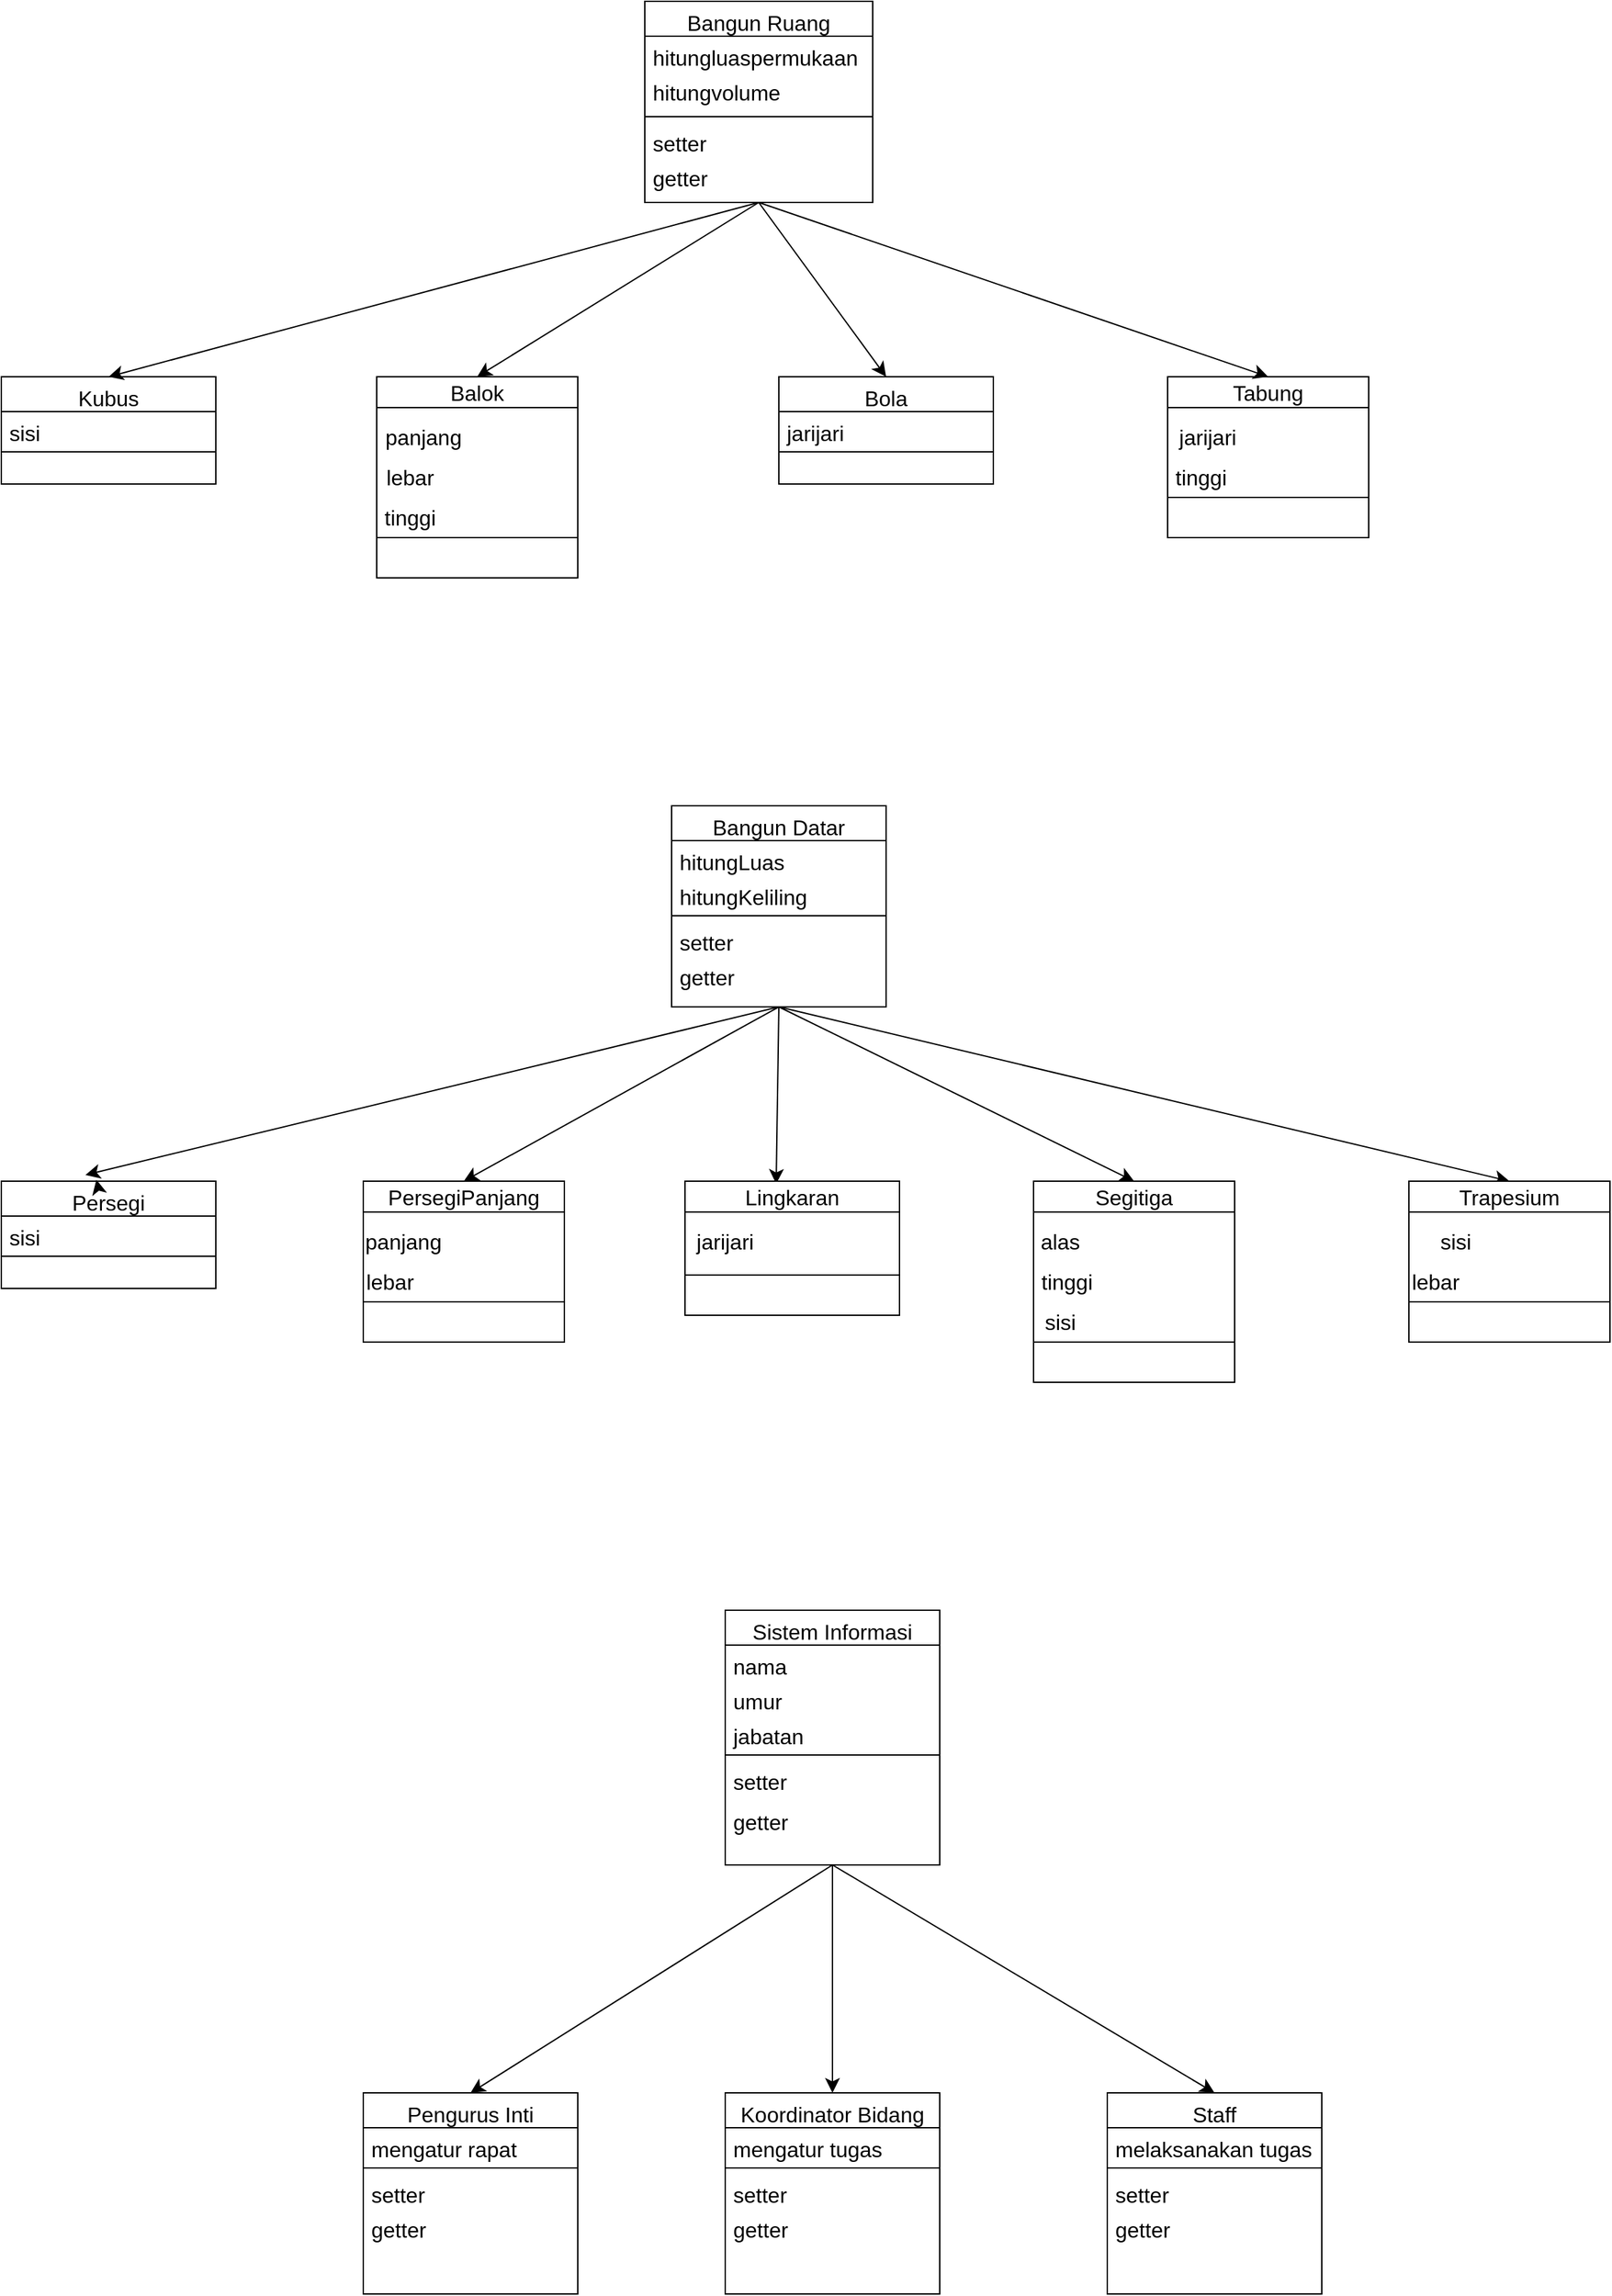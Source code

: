 <mxfile version="21.1.8" type="device">
  <diagram name="Page-1" id="-yx-HZJprW93p0QmD1hM">
    <mxGraphModel dx="5200" dy="3545" grid="1" gridSize="10" guides="1" tooltips="1" connect="1" arrows="1" fold="1" page="0" pageScale="1" pageWidth="850" pageHeight="1100" math="0" shadow="0">
      <root>
        <mxCell id="0" />
        <mxCell id="1" parent="0" />
        <mxCell id="7eCgQj-QM-wQ5T2kNAyV-15" value="Persegi" style="swimlane;fontStyle=0;align=center;verticalAlign=top;childLayout=stackLayout;horizontal=1;startSize=26;horizontalStack=0;resizeParent=1;resizeLast=0;collapsible=1;marginBottom=0;rounded=0;shadow=0;strokeWidth=1;fontSize=16;" vertex="1" parent="1">
          <mxGeometry x="-560" y="-160" width="160" height="80" as="geometry">
            <mxRectangle x="340" y="380" width="170" height="26" as="alternateBounds" />
          </mxGeometry>
        </mxCell>
        <mxCell id="7eCgQj-QM-wQ5T2kNAyV-16" value="sisi" style="text;align=left;verticalAlign=top;spacingLeft=4;spacingRight=4;overflow=hidden;rotatable=0;points=[[0,0.5],[1,0.5]];portConstraint=eastwest;fontSize=16;" vertex="1" parent="7eCgQj-QM-wQ5T2kNAyV-15">
          <mxGeometry y="26" width="160" height="26" as="geometry" />
        </mxCell>
        <mxCell id="7eCgQj-QM-wQ5T2kNAyV-17" value="" style="line;html=1;strokeWidth=1;align=left;verticalAlign=middle;spacingTop=-1;spacingLeft=3;spacingRight=3;rotatable=0;labelPosition=right;points=[];portConstraint=eastwest;fontSize=16;" vertex="1" parent="7eCgQj-QM-wQ5T2kNAyV-15">
          <mxGeometry y="52" width="160" height="8" as="geometry" />
        </mxCell>
        <mxCell id="7eCgQj-QM-wQ5T2kNAyV-88" style="edgeStyle=none;curved=1;rounded=0;orthogonalLoop=1;jettySize=auto;html=1;exitX=0.5;exitY=1;exitDx=0;exitDy=0;fontSize=12;startSize=8;endSize=8;entryX=0.392;entryY=-0.058;entryDx=0;entryDy=0;entryPerimeter=0;" edge="1" parent="1" source="7eCgQj-QM-wQ5T2kNAyV-19" target="7eCgQj-QM-wQ5T2kNAyV-15">
          <mxGeometry relative="1" as="geometry">
            <mxPoint x="-460" y="270" as="targetPoint" />
          </mxGeometry>
        </mxCell>
        <mxCell id="7eCgQj-QM-wQ5T2kNAyV-89" style="edgeStyle=none;curved=1;rounded=0;orthogonalLoop=1;jettySize=auto;html=1;exitX=0.5;exitY=1;exitDx=0;exitDy=0;entryX=0.5;entryY=0;entryDx=0;entryDy=0;fontSize=12;startSize=8;endSize=8;" edge="1" parent="1" source="7eCgQj-QM-wQ5T2kNAyV-19" target="7eCgQj-QM-wQ5T2kNAyV-36">
          <mxGeometry relative="1" as="geometry" />
        </mxCell>
        <mxCell id="7eCgQj-QM-wQ5T2kNAyV-90" style="edgeStyle=none;curved=1;rounded=0;orthogonalLoop=1;jettySize=auto;html=1;exitX=0.5;exitY=1;exitDx=0;exitDy=0;fontSize=12;startSize=8;endSize=8;entryX=0.425;entryY=0.02;entryDx=0;entryDy=0;entryPerimeter=0;" edge="1" parent="1" source="7eCgQj-QM-wQ5T2kNAyV-19" target="7eCgQj-QM-wQ5T2kNAyV-76">
          <mxGeometry relative="1" as="geometry">
            <mxPoint x="30" y="-160" as="targetPoint" />
          </mxGeometry>
        </mxCell>
        <mxCell id="7eCgQj-QM-wQ5T2kNAyV-92" style="edgeStyle=none;curved=1;rounded=0;orthogonalLoop=1;jettySize=auto;html=1;exitX=0.5;exitY=1;exitDx=0;exitDy=0;entryX=0.5;entryY=0;entryDx=0;entryDy=0;fontSize=12;startSize=8;endSize=8;" edge="1" parent="1" source="7eCgQj-QM-wQ5T2kNAyV-19" target="7eCgQj-QM-wQ5T2kNAyV-84">
          <mxGeometry relative="1" as="geometry" />
        </mxCell>
        <mxCell id="7eCgQj-QM-wQ5T2kNAyV-111" style="edgeStyle=none;curved=1;rounded=0;orthogonalLoop=1;jettySize=auto;html=1;exitX=0.5;exitY=1;exitDx=0;exitDy=0;entryX=0.5;entryY=0;entryDx=0;entryDy=0;fontSize=12;startSize=8;endSize=8;" edge="1" parent="1" source="7eCgQj-QM-wQ5T2kNAyV-19" target="7eCgQj-QM-wQ5T2kNAyV-79">
          <mxGeometry relative="1" as="geometry" />
        </mxCell>
        <mxCell id="7eCgQj-QM-wQ5T2kNAyV-19" value="Bangun Datar" style="swimlane;fontStyle=0;align=center;verticalAlign=top;childLayout=stackLayout;horizontal=1;startSize=26;horizontalStack=0;resizeParent=1;resizeLast=0;collapsible=1;marginBottom=0;rounded=0;shadow=0;strokeWidth=1;fontSize=16;" vertex="1" parent="1">
          <mxGeometry x="-60" y="-440" width="160" height="150" as="geometry">
            <mxRectangle x="550" y="140" width="160" height="26" as="alternateBounds" />
          </mxGeometry>
        </mxCell>
        <mxCell id="7eCgQj-QM-wQ5T2kNAyV-23" value="hitungLuas" style="text;align=left;verticalAlign=top;spacingLeft=4;spacingRight=4;overflow=hidden;rotatable=0;points=[[0,0.5],[1,0.5]];portConstraint=eastwest;rounded=0;shadow=0;html=0;fontSize=16;" vertex="1" parent="7eCgQj-QM-wQ5T2kNAyV-19">
          <mxGeometry y="26" width="160" height="26" as="geometry" />
        </mxCell>
        <mxCell id="7eCgQj-QM-wQ5T2kNAyV-24" value="hitungKeliling" style="text;align=left;verticalAlign=top;spacingLeft=4;spacingRight=4;overflow=hidden;rotatable=0;points=[[0,0.5],[1,0.5]];portConstraint=eastwest;rounded=0;shadow=0;html=0;fontSize=16;" vertex="1" parent="7eCgQj-QM-wQ5T2kNAyV-19">
          <mxGeometry y="52" width="160" height="26" as="geometry" />
        </mxCell>
        <mxCell id="7eCgQj-QM-wQ5T2kNAyV-25" value="" style="line;html=1;strokeWidth=1;align=left;verticalAlign=middle;spacingTop=-1;spacingLeft=3;spacingRight=3;rotatable=0;labelPosition=right;points=[];portConstraint=eastwest;fontSize=16;" vertex="1" parent="7eCgQj-QM-wQ5T2kNAyV-19">
          <mxGeometry y="78" width="160" height="8" as="geometry" />
        </mxCell>
        <mxCell id="7eCgQj-QM-wQ5T2kNAyV-26" value="setter" style="text;align=left;verticalAlign=top;spacingLeft=4;spacingRight=4;overflow=hidden;rotatable=0;points=[[0,0.5],[1,0.5]];portConstraint=eastwest;fontSize=16;" vertex="1" parent="7eCgQj-QM-wQ5T2kNAyV-19">
          <mxGeometry y="86" width="160" height="26" as="geometry" />
        </mxCell>
        <mxCell id="7eCgQj-QM-wQ5T2kNAyV-27" value="getter" style="text;align=left;verticalAlign=top;spacingLeft=4;spacingRight=4;overflow=hidden;rotatable=0;points=[[0,0.5],[1,0.5]];portConstraint=eastwest;fontSize=16;" vertex="1" parent="7eCgQj-QM-wQ5T2kNAyV-19">
          <mxGeometry y="112" width="160" height="26" as="geometry" />
        </mxCell>
        <mxCell id="7eCgQj-QM-wQ5T2kNAyV-36" value="&lt;span style=&quot;font-weight: normal;&quot;&gt;PersegiPanjang&lt;/span&gt;" style="swimlane;whiteSpace=wrap;html=1;fontSize=16;" vertex="1" parent="1">
          <mxGeometry x="-290" y="-160" width="150" height="120" as="geometry" />
        </mxCell>
        <mxCell id="7eCgQj-QM-wQ5T2kNAyV-37" value="panjang" style="text;strokeColor=none;fillColor=none;html=1;align=center;verticalAlign=middle;whiteSpace=wrap;rounded=0;fontSize=16;" vertex="1" parent="7eCgQj-QM-wQ5T2kNAyV-36">
          <mxGeometry y="30" width="60" height="30" as="geometry" />
        </mxCell>
        <mxCell id="7eCgQj-QM-wQ5T2kNAyV-39" value="lebar" style="text;strokeColor=none;fillColor=none;html=1;align=center;verticalAlign=middle;whiteSpace=wrap;rounded=0;fontSize=16;" vertex="1" parent="7eCgQj-QM-wQ5T2kNAyV-36">
          <mxGeometry x="-10" y="60" width="60" height="30" as="geometry" />
        </mxCell>
        <mxCell id="7eCgQj-QM-wQ5T2kNAyV-41" value="" style="rounded=0;whiteSpace=wrap;html=1;fontSize=16;" vertex="1" parent="7eCgQj-QM-wQ5T2kNAyV-36">
          <mxGeometry y="90" width="150" height="30" as="geometry" />
        </mxCell>
        <mxCell id="7eCgQj-QM-wQ5T2kNAyV-79" value="&lt;span style=&quot;font-weight: normal;&quot;&gt;Segitiga&lt;/span&gt;" style="swimlane;whiteSpace=wrap;html=1;fontSize=16;" vertex="1" parent="1">
          <mxGeometry x="210" y="-160" width="150" height="150" as="geometry" />
        </mxCell>
        <mxCell id="7eCgQj-QM-wQ5T2kNAyV-80" value="alas" style="text;strokeColor=none;fillColor=none;html=1;align=center;verticalAlign=middle;whiteSpace=wrap;rounded=0;fontSize=16;" vertex="1" parent="7eCgQj-QM-wQ5T2kNAyV-79">
          <mxGeometry x="-10" y="30" width="60" height="30" as="geometry" />
        </mxCell>
        <mxCell id="7eCgQj-QM-wQ5T2kNAyV-81" value="tinggi" style="text;strokeColor=none;fillColor=none;html=1;align=center;verticalAlign=middle;whiteSpace=wrap;rounded=0;fontSize=16;" vertex="1" parent="7eCgQj-QM-wQ5T2kNAyV-79">
          <mxGeometry x="-10" y="60" width="70" height="30" as="geometry" />
        </mxCell>
        <mxCell id="7eCgQj-QM-wQ5T2kNAyV-83" value="sisi" style="text;strokeColor=none;fillColor=none;html=1;align=center;verticalAlign=middle;whiteSpace=wrap;rounded=0;fontSize=16;" vertex="1" parent="7eCgQj-QM-wQ5T2kNAyV-79">
          <mxGeometry y="90" width="40" height="30" as="geometry" />
        </mxCell>
        <mxCell id="7eCgQj-QM-wQ5T2kNAyV-82" value="" style="rounded=0;whiteSpace=wrap;html=1;fontSize=16;movable=1;resizable=1;rotatable=1;deletable=1;editable=1;locked=0;connectable=1;" vertex="1" parent="7eCgQj-QM-wQ5T2kNAyV-79">
          <mxGeometry y="120" width="150" height="30" as="geometry" />
        </mxCell>
        <mxCell id="7eCgQj-QM-wQ5T2kNAyV-84" value="&lt;span style=&quot;font-weight: normal;&quot;&gt;Trapesium&lt;/span&gt;" style="swimlane;whiteSpace=wrap;html=1;fontSize=16;" vertex="1" parent="1">
          <mxGeometry x="490" y="-160" width="150" height="120" as="geometry" />
        </mxCell>
        <mxCell id="7eCgQj-QM-wQ5T2kNAyV-85" value="sisi" style="text;strokeColor=none;fillColor=none;html=1;align=center;verticalAlign=middle;whiteSpace=wrap;rounded=0;fontSize=16;" vertex="1" parent="7eCgQj-QM-wQ5T2kNAyV-84">
          <mxGeometry x="10" y="30" width="50" height="30" as="geometry" />
        </mxCell>
        <mxCell id="7eCgQj-QM-wQ5T2kNAyV-86" value="lebar" style="text;strokeColor=none;fillColor=none;html=1;align=center;verticalAlign=middle;whiteSpace=wrap;rounded=0;fontSize=16;" vertex="1" parent="7eCgQj-QM-wQ5T2kNAyV-84">
          <mxGeometry x="-10" y="60" width="60" height="30" as="geometry" />
        </mxCell>
        <mxCell id="7eCgQj-QM-wQ5T2kNAyV-87" value="" style="rounded=0;whiteSpace=wrap;html=1;fontSize=16;" vertex="1" parent="7eCgQj-QM-wQ5T2kNAyV-84">
          <mxGeometry y="90" width="150" height="30" as="geometry" />
        </mxCell>
        <mxCell id="7eCgQj-QM-wQ5T2kNAyV-93" style="edgeStyle=none;curved=1;rounded=0;orthogonalLoop=1;jettySize=auto;html=1;entryX=0.443;entryY=-0.014;entryDx=0;entryDy=0;entryPerimeter=0;fontSize=12;startSize=8;endSize=8;" edge="1" parent="1" source="7eCgQj-QM-wQ5T2kNAyV-15" target="7eCgQj-QM-wQ5T2kNAyV-15">
          <mxGeometry relative="1" as="geometry" />
        </mxCell>
        <mxCell id="7eCgQj-QM-wQ5T2kNAyV-94" value="Kubus" style="swimlane;fontStyle=0;align=center;verticalAlign=top;childLayout=stackLayout;horizontal=1;startSize=26;horizontalStack=0;resizeParent=1;resizeLast=0;collapsible=1;marginBottom=0;rounded=0;shadow=0;strokeWidth=1;fontSize=16;" vertex="1" parent="1">
          <mxGeometry x="-560" y="-760" width="160" height="80" as="geometry">
            <mxRectangle x="340" y="380" width="170" height="26" as="alternateBounds" />
          </mxGeometry>
        </mxCell>
        <mxCell id="7eCgQj-QM-wQ5T2kNAyV-95" value="sisi" style="text;align=left;verticalAlign=top;spacingLeft=4;spacingRight=4;overflow=hidden;rotatable=0;points=[[0,0.5],[1,0.5]];portConstraint=eastwest;fontSize=16;" vertex="1" parent="7eCgQj-QM-wQ5T2kNAyV-94">
          <mxGeometry y="26" width="160" height="26" as="geometry" />
        </mxCell>
        <mxCell id="7eCgQj-QM-wQ5T2kNAyV-96" value="" style="line;html=1;strokeWidth=1;align=left;verticalAlign=middle;spacingTop=-1;spacingLeft=3;spacingRight=3;rotatable=0;labelPosition=right;points=[];portConstraint=eastwest;fontSize=16;" vertex="1" parent="7eCgQj-QM-wQ5T2kNAyV-94">
          <mxGeometry y="52" width="160" height="8" as="geometry" />
        </mxCell>
        <mxCell id="7eCgQj-QM-wQ5T2kNAyV-97" value="&lt;span style=&quot;font-weight: normal;&quot;&gt;Balok&lt;/span&gt;" style="swimlane;whiteSpace=wrap;html=1;fontSize=16;" vertex="1" parent="1">
          <mxGeometry x="-280" y="-760" width="150" height="150" as="geometry" />
        </mxCell>
        <mxCell id="7eCgQj-QM-wQ5T2kNAyV-98" value="panjang" style="text;strokeColor=none;fillColor=none;html=1;align=center;verticalAlign=middle;whiteSpace=wrap;rounded=0;fontSize=16;" vertex="1" parent="7eCgQj-QM-wQ5T2kNAyV-97">
          <mxGeometry x="-10" y="30" width="90" height="30" as="geometry" />
        </mxCell>
        <mxCell id="7eCgQj-QM-wQ5T2kNAyV-99" value="lebar" style="text;strokeColor=none;fillColor=none;html=1;align=center;verticalAlign=middle;whiteSpace=wrap;rounded=0;fontSize=16;" vertex="1" parent="7eCgQj-QM-wQ5T2kNAyV-97">
          <mxGeometry x="-10" y="60" width="70" height="30" as="geometry" />
        </mxCell>
        <mxCell id="7eCgQj-QM-wQ5T2kNAyV-100" value="tinggi" style="text;strokeColor=none;fillColor=none;html=1;align=center;verticalAlign=middle;whiteSpace=wrap;rounded=0;fontSize=16;" vertex="1" parent="7eCgQj-QM-wQ5T2kNAyV-97">
          <mxGeometry y="90" width="50" height="30" as="geometry" />
        </mxCell>
        <mxCell id="7eCgQj-QM-wQ5T2kNAyV-101" value="" style="rounded=0;whiteSpace=wrap;html=1;fontSize=16;movable=1;resizable=1;rotatable=1;deletable=1;editable=1;locked=0;connectable=1;" vertex="1" parent="7eCgQj-QM-wQ5T2kNAyV-97">
          <mxGeometry y="120" width="150" height="30" as="geometry" />
        </mxCell>
        <mxCell id="7eCgQj-QM-wQ5T2kNAyV-102" value="Bola" style="swimlane;fontStyle=0;align=center;verticalAlign=top;childLayout=stackLayout;horizontal=1;startSize=26;horizontalStack=0;resizeParent=1;resizeLast=0;collapsible=1;marginBottom=0;rounded=0;shadow=0;strokeWidth=1;fontSize=16;" vertex="1" parent="1">
          <mxGeometry x="20" y="-760" width="160" height="80" as="geometry">
            <mxRectangle x="340" y="380" width="170" height="26" as="alternateBounds" />
          </mxGeometry>
        </mxCell>
        <mxCell id="7eCgQj-QM-wQ5T2kNAyV-103" value="jarijari" style="text;align=left;verticalAlign=top;spacingLeft=4;spacingRight=4;overflow=hidden;rotatable=0;points=[[0,0.5],[1,0.5]];portConstraint=eastwest;fontSize=16;" vertex="1" parent="7eCgQj-QM-wQ5T2kNAyV-102">
          <mxGeometry y="26" width="160" height="26" as="geometry" />
        </mxCell>
        <mxCell id="7eCgQj-QM-wQ5T2kNAyV-104" value="" style="line;html=1;strokeWidth=1;align=left;verticalAlign=middle;spacingTop=-1;spacingLeft=3;spacingRight=3;rotatable=0;labelPosition=right;points=[];portConstraint=eastwest;fontSize=16;" vertex="1" parent="7eCgQj-QM-wQ5T2kNAyV-102">
          <mxGeometry y="52" width="160" height="8" as="geometry" />
        </mxCell>
        <mxCell id="7eCgQj-QM-wQ5T2kNAyV-105" value="&lt;span style=&quot;font-weight: normal;&quot;&gt;Tabung&lt;/span&gt;" style="swimlane;whiteSpace=wrap;html=1;fontSize=16;" vertex="1" parent="1">
          <mxGeometry x="310" y="-760" width="150" height="120" as="geometry" />
        </mxCell>
        <mxCell id="7eCgQj-QM-wQ5T2kNAyV-106" value="jarijari" style="text;strokeColor=none;fillColor=none;html=1;align=center;verticalAlign=middle;whiteSpace=wrap;rounded=0;fontSize=16;" vertex="1" parent="7eCgQj-QM-wQ5T2kNAyV-105">
          <mxGeometry y="30" width="60" height="30" as="geometry" />
        </mxCell>
        <mxCell id="7eCgQj-QM-wQ5T2kNAyV-107" value="tinggi" style="text;strokeColor=none;fillColor=none;html=1;align=center;verticalAlign=middle;whiteSpace=wrap;rounded=0;fontSize=16;" vertex="1" parent="7eCgQj-QM-wQ5T2kNAyV-105">
          <mxGeometry x="-10" y="60" width="70" height="30" as="geometry" />
        </mxCell>
        <mxCell id="7eCgQj-QM-wQ5T2kNAyV-108" value="" style="rounded=0;whiteSpace=wrap;html=1;fontSize=16;" vertex="1" parent="7eCgQj-QM-wQ5T2kNAyV-105">
          <mxGeometry y="90" width="150" height="30" as="geometry" />
        </mxCell>
        <mxCell id="7eCgQj-QM-wQ5T2kNAyV-76" value="&lt;span style=&quot;font-weight: normal;&quot;&gt;Lingkaran&lt;/span&gt;" style="swimlane;whiteSpace=wrap;html=1;fontSize=16;" vertex="1" parent="1">
          <mxGeometry x="-50" y="-160" width="160" height="100" as="geometry" />
        </mxCell>
        <mxCell id="7eCgQj-QM-wQ5T2kNAyV-77" value="" style="whiteSpace=wrap;html=1;fontSize=16;" vertex="1" parent="7eCgQj-QM-wQ5T2kNAyV-76">
          <mxGeometry y="70" width="160" height="30" as="geometry" />
        </mxCell>
        <mxCell id="7eCgQj-QM-wQ5T2kNAyV-78" value="jarijari" style="text;strokeColor=none;fillColor=none;html=1;align=center;verticalAlign=middle;whiteSpace=wrap;rounded=0;fontSize=16;" vertex="1" parent="7eCgQj-QM-wQ5T2kNAyV-76">
          <mxGeometry y="30" width="60" height="30" as="geometry" />
        </mxCell>
        <mxCell id="7eCgQj-QM-wQ5T2kNAyV-124" style="edgeStyle=none;curved=1;rounded=0;orthogonalLoop=1;jettySize=auto;html=1;exitX=0.5;exitY=1;exitDx=0;exitDy=0;entryX=0.5;entryY=0;entryDx=0;entryDy=0;fontSize=12;startSize=8;endSize=8;" edge="1" parent="1" source="7eCgQj-QM-wQ5T2kNAyV-118" target="7eCgQj-QM-wQ5T2kNAyV-94">
          <mxGeometry relative="1" as="geometry" />
        </mxCell>
        <mxCell id="7eCgQj-QM-wQ5T2kNAyV-125" style="edgeStyle=none;curved=1;rounded=0;orthogonalLoop=1;jettySize=auto;html=1;exitX=0.5;exitY=1;exitDx=0;exitDy=0;entryX=0.5;entryY=0;entryDx=0;entryDy=0;fontSize=12;startSize=8;endSize=8;" edge="1" parent="1" source="7eCgQj-QM-wQ5T2kNAyV-118" target="7eCgQj-QM-wQ5T2kNAyV-97">
          <mxGeometry relative="1" as="geometry" />
        </mxCell>
        <mxCell id="7eCgQj-QM-wQ5T2kNAyV-126" style="edgeStyle=none;curved=1;rounded=0;orthogonalLoop=1;jettySize=auto;html=1;exitX=0.5;exitY=1;exitDx=0;exitDy=0;entryX=0.5;entryY=0;entryDx=0;entryDy=0;fontSize=12;startSize=8;endSize=8;" edge="1" parent="1" source="7eCgQj-QM-wQ5T2kNAyV-118" target="7eCgQj-QM-wQ5T2kNAyV-102">
          <mxGeometry relative="1" as="geometry" />
        </mxCell>
        <mxCell id="7eCgQj-QM-wQ5T2kNAyV-127" style="edgeStyle=none;curved=1;rounded=0;orthogonalLoop=1;jettySize=auto;html=1;exitX=0.5;exitY=1;exitDx=0;exitDy=0;entryX=0.5;entryY=0;entryDx=0;entryDy=0;fontSize=12;startSize=8;endSize=8;" edge="1" parent="1" source="7eCgQj-QM-wQ5T2kNAyV-118" target="7eCgQj-QM-wQ5T2kNAyV-105">
          <mxGeometry relative="1" as="geometry" />
        </mxCell>
        <mxCell id="7eCgQj-QM-wQ5T2kNAyV-118" value="Bangun Ruang" style="swimlane;fontStyle=0;align=center;verticalAlign=top;childLayout=stackLayout;horizontal=1;startSize=26;horizontalStack=0;resizeParent=1;resizeLast=0;collapsible=1;marginBottom=0;rounded=0;shadow=0;strokeWidth=1;fontSize=16;" vertex="1" parent="1">
          <mxGeometry x="-80" y="-1040" width="170" height="150" as="geometry">
            <mxRectangle x="550" y="140" width="160" height="26" as="alternateBounds" />
          </mxGeometry>
        </mxCell>
        <mxCell id="7eCgQj-QM-wQ5T2kNAyV-119" value="hitungluaspermukaan" style="text;align=left;verticalAlign=top;spacingLeft=4;spacingRight=4;overflow=hidden;rotatable=0;points=[[0,0.5],[1,0.5]];portConstraint=eastwest;rounded=0;shadow=0;html=0;fontSize=16;" vertex="1" parent="7eCgQj-QM-wQ5T2kNAyV-118">
          <mxGeometry y="26" width="170" height="26" as="geometry" />
        </mxCell>
        <mxCell id="7eCgQj-QM-wQ5T2kNAyV-120" value="hitungvolume" style="text;align=left;verticalAlign=top;spacingLeft=4;spacingRight=4;overflow=hidden;rotatable=0;points=[[0,0.5],[1,0.5]];portConstraint=eastwest;rounded=0;shadow=0;html=0;fontSize=16;" vertex="1" parent="7eCgQj-QM-wQ5T2kNAyV-118">
          <mxGeometry y="52" width="170" height="30" as="geometry" />
        </mxCell>
        <mxCell id="7eCgQj-QM-wQ5T2kNAyV-121" value="" style="line;html=1;strokeWidth=1;align=left;verticalAlign=middle;spacingTop=-1;spacingLeft=3;spacingRight=3;rotatable=0;labelPosition=right;points=[];portConstraint=eastwest;fontSize=16;" vertex="1" parent="7eCgQj-QM-wQ5T2kNAyV-118">
          <mxGeometry y="82" width="170" height="8" as="geometry" />
        </mxCell>
        <mxCell id="7eCgQj-QM-wQ5T2kNAyV-122" value="setter" style="text;align=left;verticalAlign=top;spacingLeft=4;spacingRight=4;overflow=hidden;rotatable=0;points=[[0,0.5],[1,0.5]];portConstraint=eastwest;fontSize=16;" vertex="1" parent="7eCgQj-QM-wQ5T2kNAyV-118">
          <mxGeometry y="90" width="170" height="26" as="geometry" />
        </mxCell>
        <mxCell id="7eCgQj-QM-wQ5T2kNAyV-123" value="getter" style="text;align=left;verticalAlign=top;spacingLeft=4;spacingRight=4;overflow=hidden;rotatable=0;points=[[0,0.5],[1,0.5]];portConstraint=eastwest;fontSize=16;" vertex="1" parent="7eCgQj-QM-wQ5T2kNAyV-118">
          <mxGeometry y="116" width="170" height="26" as="geometry" />
        </mxCell>
        <mxCell id="SwOSk9LZgQ9kUjt57NVe-42" style="edgeStyle=none;curved=1;rounded=0;orthogonalLoop=1;jettySize=auto;html=1;exitX=0.5;exitY=1;exitDx=0;exitDy=0;entryX=0.5;entryY=0;entryDx=0;entryDy=0;fontSize=12;startSize=8;endSize=8;" edge="1" parent="1" source="SwOSk9LZgQ9kUjt57NVe-12" target="SwOSk9LZgQ9kUjt57NVe-26">
          <mxGeometry relative="1" as="geometry" />
        </mxCell>
        <mxCell id="SwOSk9LZgQ9kUjt57NVe-43" style="edgeStyle=none;curved=1;rounded=0;orthogonalLoop=1;jettySize=auto;html=1;exitX=0.5;exitY=1;exitDx=0;exitDy=0;entryX=0.5;entryY=0;entryDx=0;entryDy=0;fontSize=12;startSize=8;endSize=8;" edge="1" parent="1" source="SwOSk9LZgQ9kUjt57NVe-12" target="SwOSk9LZgQ9kUjt57NVe-32">
          <mxGeometry relative="1" as="geometry" />
        </mxCell>
        <mxCell id="SwOSk9LZgQ9kUjt57NVe-44" style="edgeStyle=none;curved=1;rounded=0;orthogonalLoop=1;jettySize=auto;html=1;exitX=0.5;exitY=1;exitDx=0;exitDy=0;entryX=0.5;entryY=0;entryDx=0;entryDy=0;fontSize=12;startSize=8;endSize=8;" edge="1" parent="1" source="SwOSk9LZgQ9kUjt57NVe-12" target="SwOSk9LZgQ9kUjt57NVe-37">
          <mxGeometry relative="1" as="geometry" />
        </mxCell>
        <mxCell id="SwOSk9LZgQ9kUjt57NVe-12" value="Sistem Informasi" style="swimlane;fontStyle=0;align=center;verticalAlign=top;childLayout=stackLayout;horizontal=1;startSize=26;horizontalStack=0;resizeParent=1;resizeLast=0;collapsible=1;marginBottom=0;rounded=0;shadow=0;strokeWidth=1;fontSize=16;" vertex="1" parent="1">
          <mxGeometry x="-20" y="160" width="160" height="190" as="geometry">
            <mxRectangle x="550" y="140" width="160" height="26" as="alternateBounds" />
          </mxGeometry>
        </mxCell>
        <mxCell id="SwOSk9LZgQ9kUjt57NVe-13" value="nama" style="text;align=left;verticalAlign=top;spacingLeft=4;spacingRight=4;overflow=hidden;rotatable=0;points=[[0,0.5],[1,0.5]];portConstraint=eastwest;rounded=0;shadow=0;html=0;fontSize=16;" vertex="1" parent="SwOSk9LZgQ9kUjt57NVe-12">
          <mxGeometry y="26" width="160" height="26" as="geometry" />
        </mxCell>
        <mxCell id="SwOSk9LZgQ9kUjt57NVe-14" value="umur" style="text;align=left;verticalAlign=top;spacingLeft=4;spacingRight=4;overflow=hidden;rotatable=0;points=[[0,0.5],[1,0.5]];portConstraint=eastwest;rounded=0;shadow=0;html=0;fontSize=16;" vertex="1" parent="SwOSk9LZgQ9kUjt57NVe-12">
          <mxGeometry y="52" width="160" height="26" as="geometry" />
        </mxCell>
        <mxCell id="SwOSk9LZgQ9kUjt57NVe-19" value="jabatan" style="text;align=left;verticalAlign=top;spacingLeft=4;spacingRight=4;overflow=hidden;rotatable=0;points=[[0,0.5],[1,0.5]];portConstraint=eastwest;rounded=0;shadow=0;html=0;fontSize=16;" vertex="1" parent="SwOSk9LZgQ9kUjt57NVe-12">
          <mxGeometry y="78" width="160" height="26" as="geometry" />
        </mxCell>
        <mxCell id="SwOSk9LZgQ9kUjt57NVe-15" value="" style="line;html=1;strokeWidth=1;align=left;verticalAlign=middle;spacingTop=-1;spacingLeft=3;spacingRight=3;rotatable=0;labelPosition=right;points=[];portConstraint=eastwest;fontSize=16;" vertex="1" parent="SwOSk9LZgQ9kUjt57NVe-12">
          <mxGeometry y="104" width="160" height="8" as="geometry" />
        </mxCell>
        <mxCell id="SwOSk9LZgQ9kUjt57NVe-20" value="setter" style="text;align=left;verticalAlign=top;spacingLeft=4;spacingRight=4;overflow=hidden;rotatable=0;points=[[0,0.5],[1,0.5]];portConstraint=eastwest;fontSize=16;" vertex="1" parent="SwOSk9LZgQ9kUjt57NVe-12">
          <mxGeometry y="112" width="160" height="30" as="geometry" />
        </mxCell>
        <mxCell id="SwOSk9LZgQ9kUjt57NVe-16" value="getter" style="text;align=left;verticalAlign=top;spacingLeft=4;spacingRight=4;overflow=hidden;rotatable=0;points=[[0,0.5],[1,0.5]];portConstraint=eastwest;fontSize=16;" vertex="1" parent="SwOSk9LZgQ9kUjt57NVe-12">
          <mxGeometry y="142" width="160" height="30" as="geometry" />
        </mxCell>
        <mxCell id="SwOSk9LZgQ9kUjt57NVe-26" value="Pengurus Inti" style="swimlane;fontStyle=0;align=center;verticalAlign=top;childLayout=stackLayout;horizontal=1;startSize=26;horizontalStack=0;resizeParent=1;resizeLast=0;collapsible=1;marginBottom=0;rounded=0;shadow=0;strokeWidth=1;fontSize=16;" vertex="1" parent="1">
          <mxGeometry x="-290" y="520" width="160" height="150" as="geometry">
            <mxRectangle x="550" y="140" width="160" height="26" as="alternateBounds" />
          </mxGeometry>
        </mxCell>
        <mxCell id="SwOSk9LZgQ9kUjt57NVe-27" value="mengatur rapat" style="text;align=left;verticalAlign=top;spacingLeft=4;spacingRight=4;overflow=hidden;rotatable=0;points=[[0,0.5],[1,0.5]];portConstraint=eastwest;rounded=0;shadow=0;html=0;fontSize=16;" vertex="1" parent="SwOSk9LZgQ9kUjt57NVe-26">
          <mxGeometry y="26" width="160" height="26" as="geometry" />
        </mxCell>
        <mxCell id="SwOSk9LZgQ9kUjt57NVe-29" value="" style="line;html=1;strokeWidth=1;align=left;verticalAlign=middle;spacingTop=-1;spacingLeft=3;spacingRight=3;rotatable=0;labelPosition=right;points=[];portConstraint=eastwest;fontSize=16;" vertex="1" parent="SwOSk9LZgQ9kUjt57NVe-26">
          <mxGeometry y="52" width="160" height="8" as="geometry" />
        </mxCell>
        <mxCell id="SwOSk9LZgQ9kUjt57NVe-30" value="setter" style="text;align=left;verticalAlign=top;spacingLeft=4;spacingRight=4;overflow=hidden;rotatable=0;points=[[0,0.5],[1,0.5]];portConstraint=eastwest;fontSize=16;" vertex="1" parent="SwOSk9LZgQ9kUjt57NVe-26">
          <mxGeometry y="60" width="160" height="26" as="geometry" />
        </mxCell>
        <mxCell id="SwOSk9LZgQ9kUjt57NVe-31" value="getter" style="text;align=left;verticalAlign=top;spacingLeft=4;spacingRight=4;overflow=hidden;rotatable=0;points=[[0,0.5],[1,0.5]];portConstraint=eastwest;fontSize=16;" vertex="1" parent="SwOSk9LZgQ9kUjt57NVe-26">
          <mxGeometry y="86" width="160" height="26" as="geometry" />
        </mxCell>
        <mxCell id="SwOSk9LZgQ9kUjt57NVe-32" value="Koordinator Bidang" style="swimlane;fontStyle=0;align=center;verticalAlign=top;childLayout=stackLayout;horizontal=1;startSize=26;horizontalStack=0;resizeParent=1;resizeLast=0;collapsible=1;marginBottom=0;rounded=0;shadow=0;strokeWidth=1;fontSize=16;" vertex="1" parent="1">
          <mxGeometry x="-20" y="520" width="160" height="150" as="geometry">
            <mxRectangle x="550" y="140" width="160" height="26" as="alternateBounds" />
          </mxGeometry>
        </mxCell>
        <mxCell id="SwOSk9LZgQ9kUjt57NVe-33" value="mengatur tugas" style="text;align=left;verticalAlign=top;spacingLeft=4;spacingRight=4;overflow=hidden;rotatable=0;points=[[0,0.5],[1,0.5]];portConstraint=eastwest;rounded=0;shadow=0;html=0;fontSize=16;" vertex="1" parent="SwOSk9LZgQ9kUjt57NVe-32">
          <mxGeometry y="26" width="160" height="26" as="geometry" />
        </mxCell>
        <mxCell id="SwOSk9LZgQ9kUjt57NVe-34" value="" style="line;html=1;strokeWidth=1;align=left;verticalAlign=middle;spacingTop=-1;spacingLeft=3;spacingRight=3;rotatable=0;labelPosition=right;points=[];portConstraint=eastwest;fontSize=16;" vertex="1" parent="SwOSk9LZgQ9kUjt57NVe-32">
          <mxGeometry y="52" width="160" height="8" as="geometry" />
        </mxCell>
        <mxCell id="SwOSk9LZgQ9kUjt57NVe-35" value="setter" style="text;align=left;verticalAlign=top;spacingLeft=4;spacingRight=4;overflow=hidden;rotatable=0;points=[[0,0.5],[1,0.5]];portConstraint=eastwest;fontSize=16;" vertex="1" parent="SwOSk9LZgQ9kUjt57NVe-32">
          <mxGeometry y="60" width="160" height="26" as="geometry" />
        </mxCell>
        <mxCell id="SwOSk9LZgQ9kUjt57NVe-36" value="getter" style="text;align=left;verticalAlign=top;spacingLeft=4;spacingRight=4;overflow=hidden;rotatable=0;points=[[0,0.5],[1,0.5]];portConstraint=eastwest;fontSize=16;" vertex="1" parent="SwOSk9LZgQ9kUjt57NVe-32">
          <mxGeometry y="86" width="160" height="26" as="geometry" />
        </mxCell>
        <mxCell id="SwOSk9LZgQ9kUjt57NVe-37" value="Staff" style="swimlane;fontStyle=0;align=center;verticalAlign=top;childLayout=stackLayout;horizontal=1;startSize=26;horizontalStack=0;resizeParent=1;resizeLast=0;collapsible=1;marginBottom=0;rounded=0;shadow=0;strokeWidth=1;fontSize=16;" vertex="1" parent="1">
          <mxGeometry x="265" y="520" width="160" height="150" as="geometry">
            <mxRectangle x="550" y="140" width="160" height="26" as="alternateBounds" />
          </mxGeometry>
        </mxCell>
        <mxCell id="SwOSk9LZgQ9kUjt57NVe-38" value="melaksanakan tugas" style="text;align=left;verticalAlign=top;spacingLeft=4;spacingRight=4;overflow=hidden;rotatable=0;points=[[0,0.5],[1,0.5]];portConstraint=eastwest;rounded=0;shadow=0;html=0;fontSize=16;" vertex="1" parent="SwOSk9LZgQ9kUjt57NVe-37">
          <mxGeometry y="26" width="160" height="26" as="geometry" />
        </mxCell>
        <mxCell id="SwOSk9LZgQ9kUjt57NVe-39" value="" style="line;html=1;strokeWidth=1;align=left;verticalAlign=middle;spacingTop=-1;spacingLeft=3;spacingRight=3;rotatable=0;labelPosition=right;points=[];portConstraint=eastwest;fontSize=16;" vertex="1" parent="SwOSk9LZgQ9kUjt57NVe-37">
          <mxGeometry y="52" width="160" height="8" as="geometry" />
        </mxCell>
        <mxCell id="SwOSk9LZgQ9kUjt57NVe-40" value="setter" style="text;align=left;verticalAlign=top;spacingLeft=4;spacingRight=4;overflow=hidden;rotatable=0;points=[[0,0.5],[1,0.5]];portConstraint=eastwest;fontSize=16;" vertex="1" parent="SwOSk9LZgQ9kUjt57NVe-37">
          <mxGeometry y="60" width="160" height="26" as="geometry" />
        </mxCell>
        <mxCell id="SwOSk9LZgQ9kUjt57NVe-41" value="getter" style="text;align=left;verticalAlign=top;spacingLeft=4;spacingRight=4;overflow=hidden;rotatable=0;points=[[0,0.5],[1,0.5]];portConstraint=eastwest;fontSize=16;" vertex="1" parent="SwOSk9LZgQ9kUjt57NVe-37">
          <mxGeometry y="86" width="160" height="26" as="geometry" />
        </mxCell>
      </root>
    </mxGraphModel>
  </diagram>
</mxfile>
